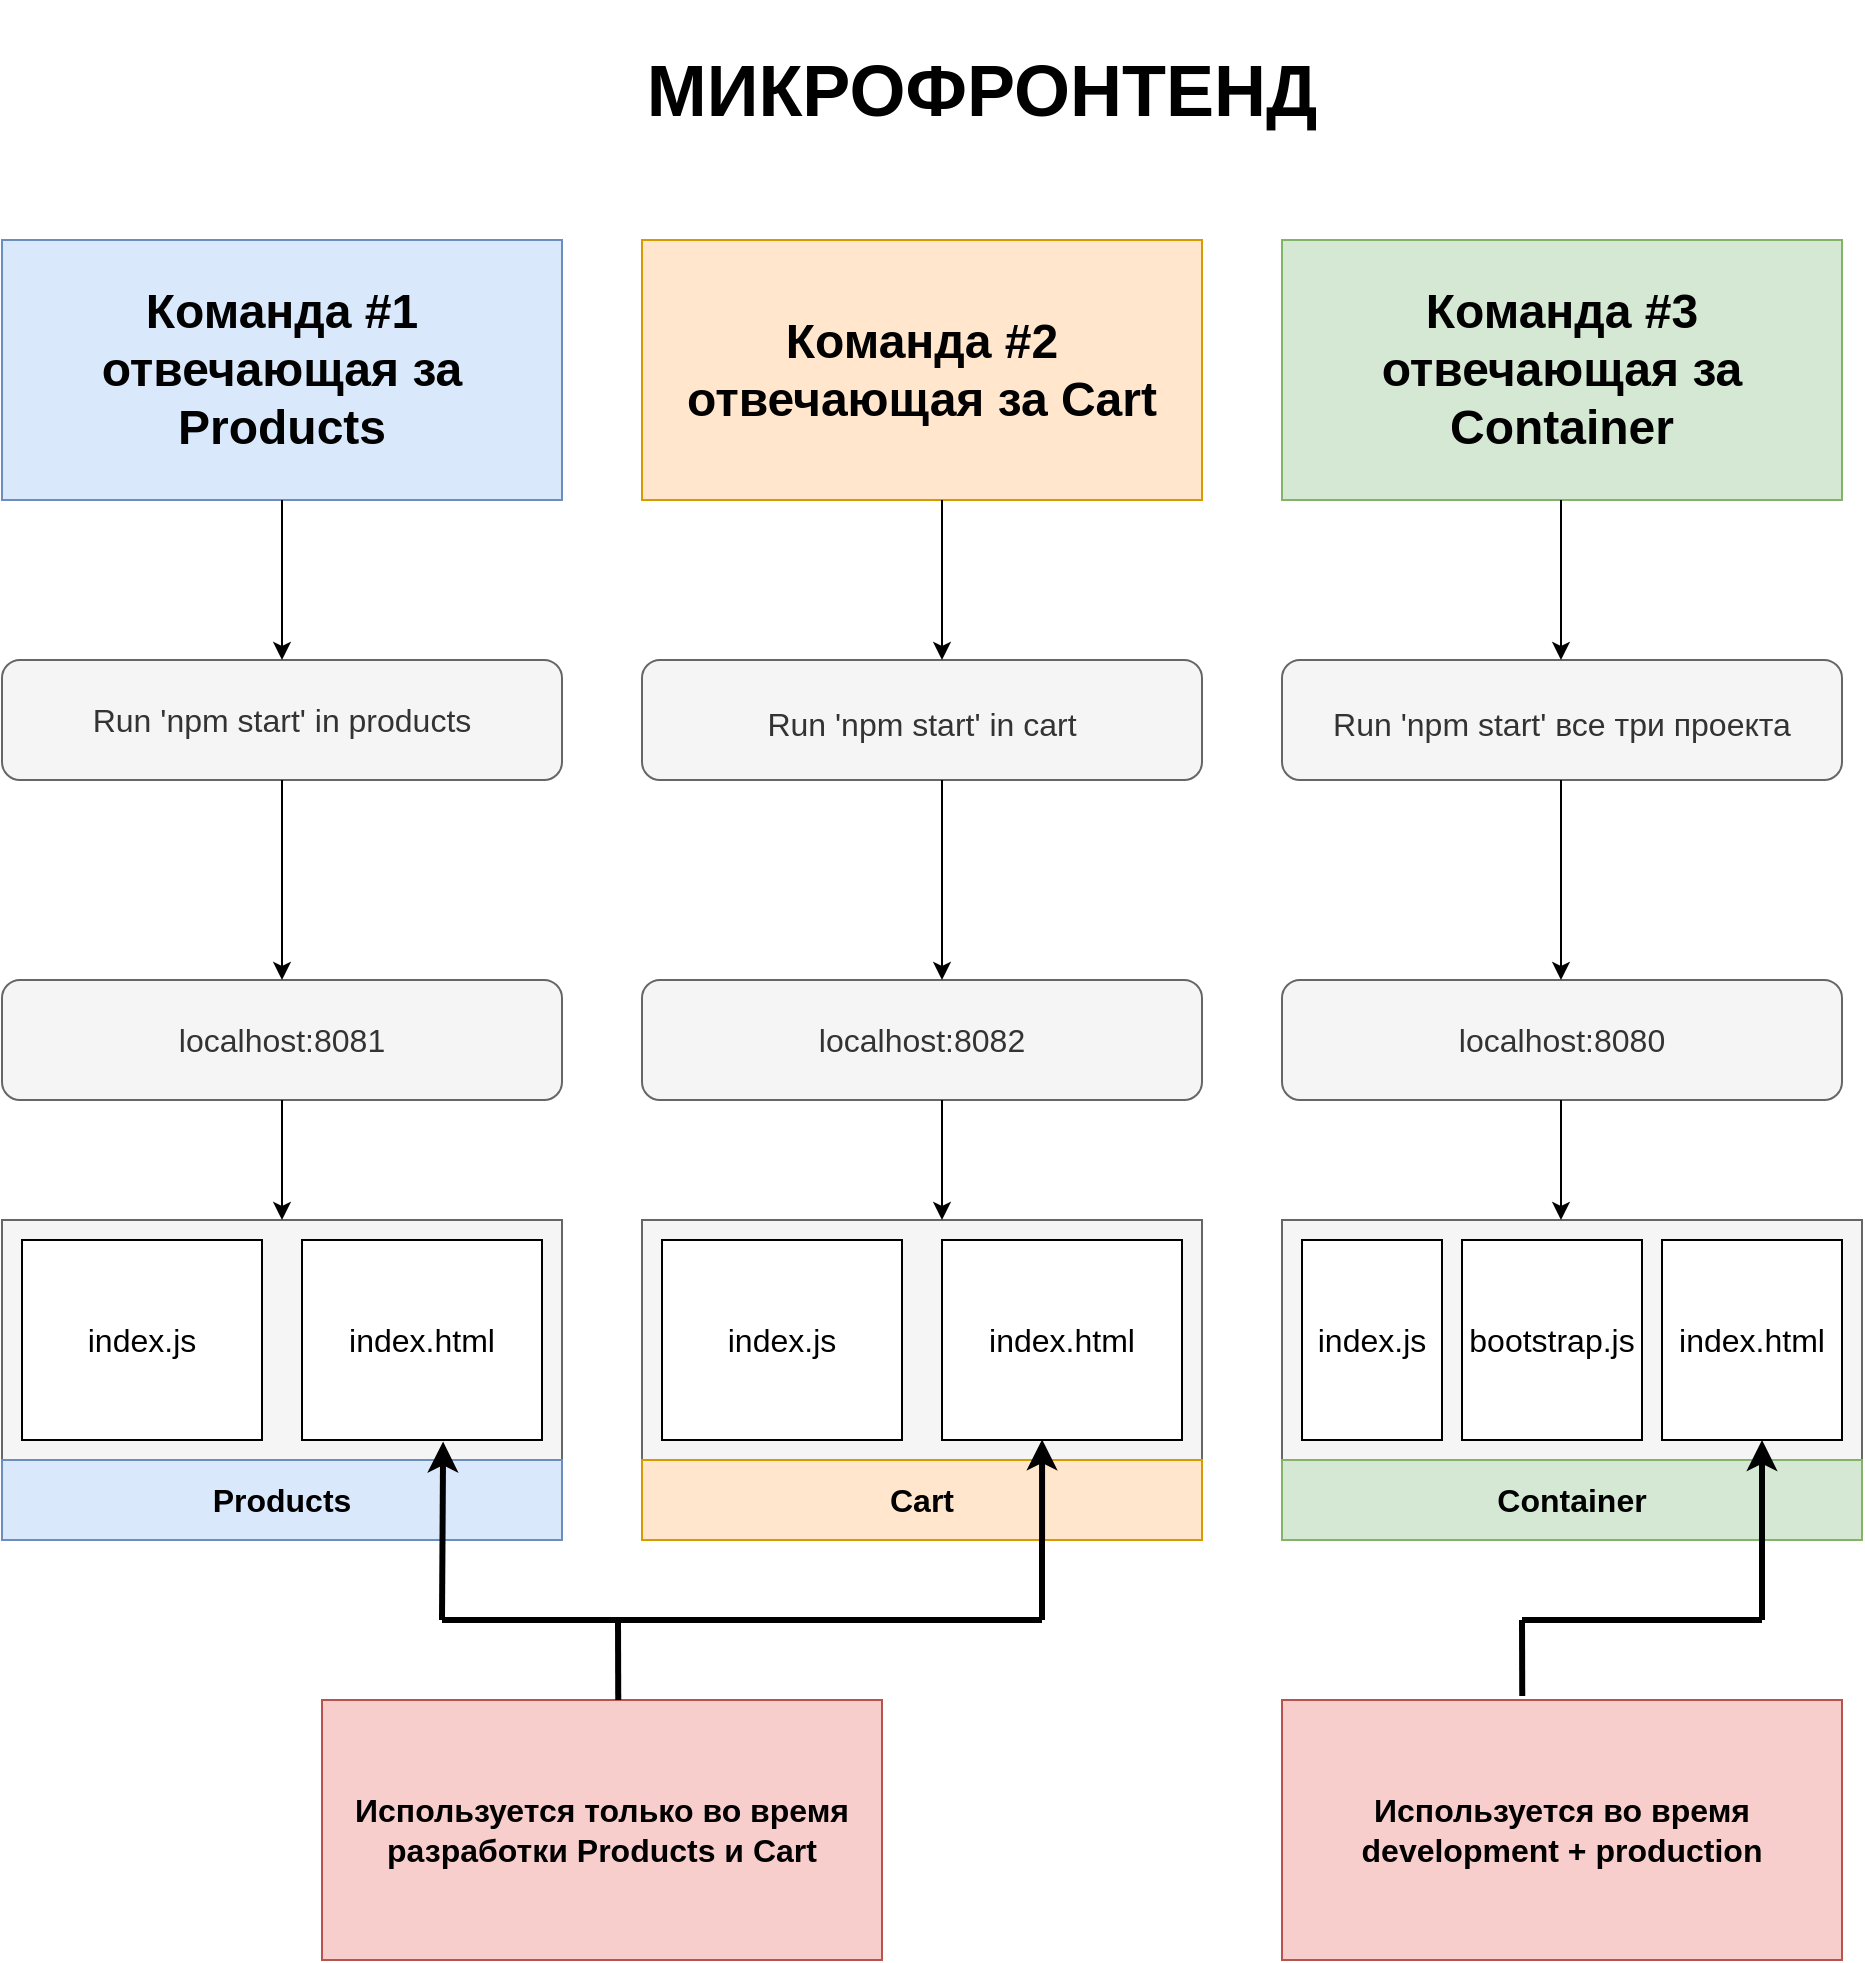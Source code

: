<mxfile version="19.0.1" type="device" pages="2"><diagram id="QUjGZbIf0yh21scdyDqU" name="microfrontend-1"><mxGraphModel dx="1100" dy="1258" grid="1" gridSize="10" guides="1" tooltips="1" connect="1" arrows="1" fold="1" page="1" pageScale="1" pageWidth="850" pageHeight="1100" math="0" shadow="0"><root><mxCell id="0"/><mxCell id="1" parent="0"/><mxCell id="-SSLKKsF27m7JXYStQ84-1" value="Команда #1 отвечающая за Products" style="rounded=0;whiteSpace=wrap;html=1;fillColor=#dae8fc;strokeColor=#6c8ebf;fontSize=24;fontStyle=1" vertex="1" parent="1"><mxGeometry x="80" y="160" width="280" height="130" as="geometry"/></mxCell><mxCell id="-SSLKKsF27m7JXYStQ84-2" value="&lt;span style=&quot;font-size: 24px;&quot;&gt;Команда #2 отвечающая за Cart&lt;/span&gt;" style="rounded=0;whiteSpace=wrap;html=1;fillColor=#ffe6cc;strokeColor=#d79b00;fontSize=24;fontStyle=1" vertex="1" parent="1"><mxGeometry x="400" y="160" width="280" height="130" as="geometry"/></mxCell><mxCell id="-SSLKKsF27m7JXYStQ84-3" value="&lt;span style=&quot;font-size: 24px;&quot;&gt;Команда #3 отвечающая за Container&lt;/span&gt;" style="rounded=0;whiteSpace=wrap;html=1;fillColor=#d5e8d4;strokeColor=#82b366;fontSize=24;fontStyle=1" vertex="1" parent="1"><mxGeometry x="720" y="160" width="280" height="130" as="geometry"/></mxCell><mxCell id="-SSLKKsF27m7JXYStQ84-4" value="Run 'npm start' in products" style="rounded=1;whiteSpace=wrap;html=1;fontSize=16;fillColor=#f5f5f5;fontColor=#333333;strokeColor=#666666;" vertex="1" parent="1"><mxGeometry x="80" y="370" width="280" height="60" as="geometry"/></mxCell><mxCell id="-SSLKKsF27m7JXYStQ84-5" value="&lt;span style=&quot;font-size: 16px;&quot;&gt;Run 'npm start' in cart&lt;/span&gt;" style="rounded=1;whiteSpace=wrap;html=1;fontSize=24;fillColor=#f5f5f5;fontColor=#333333;strokeColor=#666666;" vertex="1" parent="1"><mxGeometry x="400" y="370" width="280" height="60" as="geometry"/></mxCell><mxCell id="-SSLKKsF27m7JXYStQ84-6" value="&lt;span style=&quot;font-size: 16px;&quot;&gt;Run 'npm start' все три проекта&lt;/span&gt;" style="rounded=1;whiteSpace=wrap;html=1;fontSize=24;fillColor=#f5f5f5;fontColor=#333333;strokeColor=#666666;" vertex="1" parent="1"><mxGeometry x="720" y="370" width="280" height="60" as="geometry"/></mxCell><mxCell id="-SSLKKsF27m7JXYStQ84-11" value="localhost:8081" style="rounded=1;whiteSpace=wrap;html=1;fontSize=16;fillColor=#f5f5f5;fontColor=#333333;strokeColor=#666666;" vertex="1" parent="1"><mxGeometry x="80" y="530" width="280" height="60" as="geometry"/></mxCell><mxCell id="-SSLKKsF27m7JXYStQ84-12" value="localhost:8082" style="rounded=1;whiteSpace=wrap;html=1;fontSize=16;fillColor=#f5f5f5;fontColor=#333333;strokeColor=#666666;" vertex="1" parent="1"><mxGeometry x="400" y="530" width="280" height="60" as="geometry"/></mxCell><mxCell id="-SSLKKsF27m7JXYStQ84-13" value="localhost:8080" style="rounded=1;whiteSpace=wrap;html=1;fontSize=16;fillColor=#f5f5f5;fontColor=#333333;strokeColor=#666666;" vertex="1" parent="1"><mxGeometry x="720" y="530" width="280" height="60" as="geometry"/></mxCell><mxCell id="-SSLKKsF27m7JXYStQ84-14" value="" style="endArrow=classic;html=1;rounded=0;fontSize=16;exitX=0.5;exitY=1;exitDx=0;exitDy=0;fontStyle=1" edge="1" parent="1" source="-SSLKKsF27m7JXYStQ84-1" target="-SSLKKsF27m7JXYStQ84-4"><mxGeometry width="50" height="50" relative="1" as="geometry"><mxPoint x="470" y="650" as="sourcePoint"/><mxPoint x="520" y="600" as="targetPoint"/></mxGeometry></mxCell><mxCell id="-SSLKKsF27m7JXYStQ84-15" value="" style="endArrow=classic;html=1;rounded=0;fontSize=16;exitX=0.5;exitY=1;exitDx=0;exitDy=0;fontStyle=1" edge="1" parent="1"><mxGeometry width="50" height="50" relative="1" as="geometry"><mxPoint x="550" y="290" as="sourcePoint"/><mxPoint x="550" y="370" as="targetPoint"/></mxGeometry></mxCell><mxCell id="-SSLKKsF27m7JXYStQ84-16" value="" style="endArrow=classic;html=1;rounded=0;fontSize=16;exitX=0.5;exitY=1;exitDx=0;exitDy=0;fontStyle=1" edge="1" parent="1"><mxGeometry width="50" height="50" relative="1" as="geometry"><mxPoint x="859.5" y="290" as="sourcePoint"/><mxPoint x="859.5" y="370" as="targetPoint"/></mxGeometry></mxCell><mxCell id="-SSLKKsF27m7JXYStQ84-17" value="" style="endArrow=classic;html=1;rounded=0;fontSize=16;exitX=0.5;exitY=1;exitDx=0;exitDy=0;entryX=0.5;entryY=0;entryDx=0;entryDy=0;" edge="1" parent="1" source="-SSLKKsF27m7JXYStQ84-4" target="-SSLKKsF27m7JXYStQ84-11"><mxGeometry width="50" height="50" relative="1" as="geometry"><mxPoint x="470" y="650" as="sourcePoint"/><mxPoint x="520" y="600" as="targetPoint"/></mxGeometry></mxCell><mxCell id="-SSLKKsF27m7JXYStQ84-18" value="" style="endArrow=classic;html=1;rounded=0;fontSize=16;exitX=0.5;exitY=1;exitDx=0;exitDy=0;entryX=0.5;entryY=0;entryDx=0;entryDy=0;" edge="1" parent="1"><mxGeometry width="50" height="50" relative="1" as="geometry"><mxPoint x="550" y="430" as="sourcePoint"/><mxPoint x="550" y="530" as="targetPoint"/></mxGeometry></mxCell><mxCell id="-SSLKKsF27m7JXYStQ84-19" value="" style="endArrow=classic;html=1;rounded=0;fontSize=16;exitX=0.5;exitY=1;exitDx=0;exitDy=0;entryX=0.5;entryY=0;entryDx=0;entryDy=0;" edge="1" parent="1"><mxGeometry width="50" height="50" relative="1" as="geometry"><mxPoint x="859.5" y="430" as="sourcePoint"/><mxPoint x="859.5" y="530" as="targetPoint"/></mxGeometry></mxCell><mxCell id="-SSLKKsF27m7JXYStQ84-20" value="" style="rounded=0;whiteSpace=wrap;html=1;fontSize=16;fillColor=#f5f5f5;fontColor=#333333;strokeColor=#666666;" vertex="1" parent="1"><mxGeometry x="80" y="650" width="280" height="160" as="geometry"/></mxCell><mxCell id="-SSLKKsF27m7JXYStQ84-21" value="" style="rounded=0;whiteSpace=wrap;html=1;fontSize=16;fillColor=#f5f5f5;fontColor=#333333;strokeColor=#666666;" vertex="1" parent="1"><mxGeometry x="400" y="650" width="280" height="160" as="geometry"/></mxCell><mxCell id="-SSLKKsF27m7JXYStQ84-22" value="" style="rounded=0;whiteSpace=wrap;html=1;fontSize=16;fillColor=#f5f5f5;fontColor=#333333;strokeColor=#666666;" vertex="1" parent="1"><mxGeometry x="720" y="650" width="290" height="160" as="geometry"/></mxCell><mxCell id="-SSLKKsF27m7JXYStQ84-23" value="Products" style="rounded=0;whiteSpace=wrap;html=1;fontSize=16;fillColor=#dae8fc;strokeColor=#6c8ebf;fontStyle=1" vertex="1" parent="1"><mxGeometry x="80" y="770" width="280" height="40" as="geometry"/></mxCell><mxCell id="-SSLKKsF27m7JXYStQ84-24" value="Cart" style="rounded=0;whiteSpace=wrap;html=1;fontSize=16;fillColor=#ffe6cc;strokeColor=#d79b00;fontStyle=1" vertex="1" parent="1"><mxGeometry x="400" y="770" width="280" height="40" as="geometry"/></mxCell><mxCell id="-SSLKKsF27m7JXYStQ84-25" value="Container" style="rounded=0;whiteSpace=wrap;html=1;fontSize=16;fillColor=#d5e8d4;strokeColor=#82b366;fontStyle=1" vertex="1" parent="1"><mxGeometry x="720" y="770" width="290" height="40" as="geometry"/></mxCell><mxCell id="-SSLKKsF27m7JXYStQ84-26" value="index.js" style="rounded=0;whiteSpace=wrap;html=1;fontSize=16;" vertex="1" parent="1"><mxGeometry x="90" y="660" width="120" height="100" as="geometry"/></mxCell><mxCell id="-SSLKKsF27m7JXYStQ84-27" value="index.html" style="rounded=0;whiteSpace=wrap;html=1;fontSize=16;" vertex="1" parent="1"><mxGeometry x="230" y="660" width="120" height="100" as="geometry"/></mxCell><mxCell id="-SSLKKsF27m7JXYStQ84-28" value="index.js" style="rounded=0;whiteSpace=wrap;html=1;fontSize=16;" vertex="1" parent="1"><mxGeometry x="410" y="660" width="120" height="100" as="geometry"/></mxCell><mxCell id="-SSLKKsF27m7JXYStQ84-29" value="index.html" style="rounded=0;whiteSpace=wrap;html=1;fontSize=16;" vertex="1" parent="1"><mxGeometry x="550" y="660" width="120" height="100" as="geometry"/></mxCell><mxCell id="-SSLKKsF27m7JXYStQ84-30" value="index.js" style="rounded=0;whiteSpace=wrap;html=1;fontSize=16;" vertex="1" parent="1"><mxGeometry x="730" y="660" width="70" height="100" as="geometry"/></mxCell><mxCell id="-SSLKKsF27m7JXYStQ84-31" value="bootstrap.js" style="rounded=0;whiteSpace=wrap;html=1;fontSize=16;" vertex="1" parent="1"><mxGeometry x="810" y="660" width="90" height="100" as="geometry"/></mxCell><mxCell id="-SSLKKsF27m7JXYStQ84-32" value="index.html" style="rounded=0;whiteSpace=wrap;html=1;fontSize=16;" vertex="1" parent="1"><mxGeometry x="910" y="660" width="90" height="100" as="geometry"/></mxCell><mxCell id="-SSLKKsF27m7JXYStQ84-33" value="" style="endArrow=classic;html=1;rounded=0;fontSize=16;exitX=0.5;exitY=1;exitDx=0;exitDy=0;entryX=0.5;entryY=0;entryDx=0;entryDy=0;" edge="1" parent="1" source="-SSLKKsF27m7JXYStQ84-11" target="-SSLKKsF27m7JXYStQ84-20"><mxGeometry width="50" height="50" relative="1" as="geometry"><mxPoint x="480" y="650" as="sourcePoint"/><mxPoint x="530" y="600" as="targetPoint"/></mxGeometry></mxCell><mxCell id="-SSLKKsF27m7JXYStQ84-34" value="" style="endArrow=classic;html=1;rounded=0;fontSize=16;exitX=0.5;exitY=1;exitDx=0;exitDy=0;entryX=0.5;entryY=0;entryDx=0;entryDy=0;" edge="1" parent="1"><mxGeometry width="50" height="50" relative="1" as="geometry"><mxPoint x="550" y="590" as="sourcePoint"/><mxPoint x="550" y="650" as="targetPoint"/></mxGeometry></mxCell><mxCell id="-SSLKKsF27m7JXYStQ84-35" value="" style="endArrow=classic;html=1;rounded=0;fontSize=16;exitX=0.5;exitY=1;exitDx=0;exitDy=0;entryX=0.5;entryY=0;entryDx=0;entryDy=0;" edge="1" parent="1"><mxGeometry width="50" height="50" relative="1" as="geometry"><mxPoint x="859.5" y="590" as="sourcePoint"/><mxPoint x="859.5" y="650" as="targetPoint"/></mxGeometry></mxCell><mxCell id="-SSLKKsF27m7JXYStQ84-36" value="Используется только во время разработки Products и Cart" style="rounded=0;whiteSpace=wrap;html=1;fillColor=#f8cecc;strokeColor=#b85450;fontSize=16;fontStyle=1" vertex="1" parent="1"><mxGeometry x="240" y="890" width="280" height="130" as="geometry"/></mxCell><mxCell id="-SSLKKsF27m7JXYStQ84-38" value="Используется во время development + production" style="rounded=0;whiteSpace=wrap;html=1;fillColor=#f8cecc;strokeColor=#b85450;fontSize=16;fontStyle=1" vertex="1" parent="1"><mxGeometry x="720" y="890" width="280" height="130" as="geometry"/></mxCell><mxCell id="-SSLKKsF27m7JXYStQ84-39" value="" style="endArrow=none;html=1;rounded=0;fontSize=16;strokeWidth=3;" edge="1" parent="1"><mxGeometry width="50" height="50" relative="1" as="geometry"><mxPoint x="300" y="850" as="sourcePoint"/><mxPoint x="600" y="850" as="targetPoint"/></mxGeometry></mxCell><mxCell id="-SSLKKsF27m7JXYStQ84-40" value="" style="endArrow=none;html=1;rounded=0;fontSize=16;exitX=0.529;exitY=0;exitDx=0;exitDy=0;exitPerimeter=0;strokeWidth=3;" edge="1" parent="1" source="-SSLKKsF27m7JXYStQ84-36"><mxGeometry width="50" height="50" relative="1" as="geometry"><mxPoint x="480" y="650" as="sourcePoint"/><mxPoint x="388" y="850" as="targetPoint"/></mxGeometry></mxCell><mxCell id="-SSLKKsF27m7JXYStQ84-42" value="" style="endArrow=classic;html=1;rounded=0;fontSize=18;entryX=0.588;entryY=1.008;entryDx=0;entryDy=0;entryPerimeter=0;strokeWidth=3;" edge="1" parent="1" target="-SSLKKsF27m7JXYStQ84-27"><mxGeometry width="50" height="50" relative="1" as="geometry"><mxPoint x="300" y="850" as="sourcePoint"/><mxPoint x="630" y="600" as="targetPoint"/></mxGeometry></mxCell><mxCell id="-SSLKKsF27m7JXYStQ84-43" value="" style="endArrow=classic;html=1;rounded=0;fontSize=16;entryX=0.417;entryY=0.997;entryDx=0;entryDy=0;entryPerimeter=0;strokeWidth=3;" edge="1" parent="1" target="-SSLKKsF27m7JXYStQ84-29"><mxGeometry width="50" height="50" relative="1" as="geometry"><mxPoint x="600" y="850" as="sourcePoint"/><mxPoint x="630" y="600" as="targetPoint"/></mxGeometry></mxCell><mxCell id="-SSLKKsF27m7JXYStQ84-44" value="" style="endArrow=none;html=1;rounded=0;fontSize=16;exitX=0.429;exitY=-0.015;exitDx=0;exitDy=0;exitPerimeter=0;strokeWidth=3;" edge="1" parent="1" source="-SSLKKsF27m7JXYStQ84-38"><mxGeometry width="50" height="50" relative="1" as="geometry"><mxPoint x="398.12" y="900" as="sourcePoint"/><mxPoint x="840" y="850" as="targetPoint"/></mxGeometry></mxCell><mxCell id="-SSLKKsF27m7JXYStQ84-45" value="" style="endArrow=none;html=1;rounded=0;fontSize=16;strokeWidth=3;" edge="1" parent="1"><mxGeometry width="50" height="50" relative="1" as="geometry"><mxPoint x="840" y="850" as="sourcePoint"/><mxPoint x="960" y="850" as="targetPoint"/></mxGeometry></mxCell><mxCell id="-SSLKKsF27m7JXYStQ84-46" value="" style="endArrow=classic;html=1;rounded=0;fontSize=16;strokeWidth=3;" edge="1" parent="1"><mxGeometry width="50" height="50" relative="1" as="geometry"><mxPoint x="960" y="850" as="sourcePoint"/><mxPoint x="960" y="760" as="targetPoint"/></mxGeometry></mxCell><mxCell id="QS7MrYH36vtU9Cpj5kBK-1" value="МИКРОФРОНТЕНД" style="text;html=1;strokeColor=none;fillColor=none;align=center;verticalAlign=middle;whiteSpace=wrap;rounded=0;fontSize=36;fontStyle=1" vertex="1" parent="1"><mxGeometry x="185" y="40" width="770" height="90" as="geometry"/></mxCell></root></mxGraphModel></diagram><diagram id="-fDswl8lEm1R_wZzjw-n" name="microfrontend-2"><mxGraphModel dx="935" dy="1069" grid="1" gridSize="10" guides="1" tooltips="1" connect="1" arrows="1" fold="1" page="1" pageScale="1" pageWidth="850" pageHeight="1100" math="0" shadow="0"><root><mxCell id="0"/><mxCell id="1" parent="0"/><mxCell id="oN9NxMpt3-IpIcr5Sol7-1" value="Container" style="rounded=0;whiteSpace=wrap;html=1;fontSize=24;fontStyle=1;fillColor=#e1d5e7;strokeColor=#9673a6;" vertex="1" parent="1"><mxGeometry x="340" y="200" width="200" height="80" as="geometry"/></mxCell><mxCell id="oN9NxMpt3-IpIcr5Sol7-2" value="Marketing" style="rounded=0;whiteSpace=wrap;html=1;fontSize=24;fontStyle=1;fillColor=#dae8fc;strokeColor=#6c8ebf;" vertex="1" parent="1"><mxGeometry x="60" y="400" width="240" height="80" as="geometry"/></mxCell><mxCell id="oN9NxMpt3-IpIcr5Sol7-3" value="Authentication" style="rounded=0;whiteSpace=wrap;html=1;fontSize=24;fontStyle=1;fillColor=#d5e8d4;strokeColor=#82b366;" vertex="1" parent="1"><mxGeometry x="340" y="400" width="200" height="80" as="geometry"/></mxCell><mxCell id="oN9NxMpt3-IpIcr5Sol7-4" value="Dashboard" style="rounded=0;whiteSpace=wrap;html=1;fontSize=24;fontStyle=1;fillColor=#ffe6cc;strokeColor=#d79b00;" vertex="1" parent="1"><mxGeometry x="580" y="400" width="240" height="80" as="geometry"/></mxCell><mxCell id="oN9NxMpt3-IpIcr5Sol7-5" value="React" style="text;html=1;strokeColor=none;fillColor=none;align=center;verticalAlign=middle;whiteSpace=wrap;rounded=0;fontSize=18;fontStyle=1" vertex="1" parent="1"><mxGeometry x="150" y="490" width="60" height="30" as="geometry"/></mxCell><mxCell id="oN9NxMpt3-IpIcr5Sol7-6" value="React" style="text;html=1;strokeColor=none;fillColor=none;align=center;verticalAlign=middle;whiteSpace=wrap;rounded=0;fontSize=18;fontStyle=1" vertex="1" parent="1"><mxGeometry x="415" y="490" width="60" height="30" as="geometry"/></mxCell><mxCell id="oN9NxMpt3-IpIcr5Sol7-7" value="Vue" style="text;html=1;strokeColor=none;fillColor=none;align=center;verticalAlign=middle;whiteSpace=wrap;rounded=0;fontSize=18;fontStyle=1" vertex="1" parent="1"><mxGeometry x="680" y="490" width="60" height="30" as="geometry"/></mxCell><mxCell id="oN9NxMpt3-IpIcr5Sol7-8" value="React" style="text;html=1;strokeColor=none;fillColor=none;align=center;verticalAlign=middle;whiteSpace=wrap;rounded=0;fontSize=18;fontStyle=1" vertex="1" parent="1"><mxGeometry x="410" y="160" width="60" height="30" as="geometry"/></mxCell><mxCell id="oN9NxMpt3-IpIcr5Sol7-9" value="" style="endArrow=classic;html=1;rounded=0;fontSize=18;strokeWidth=3;exitX=0.5;exitY=1;exitDx=0;exitDy=0;" edge="1" parent="1" source="oN9NxMpt3-IpIcr5Sol7-1" target="oN9NxMpt3-IpIcr5Sol7-3"><mxGeometry width="50" height="50" relative="1" as="geometry"><mxPoint x="420" y="690" as="sourcePoint"/><mxPoint x="470" y="640" as="targetPoint"/></mxGeometry></mxCell><mxCell id="oN9NxMpt3-IpIcr5Sol7-10" value="" style="endArrow=none;html=1;rounded=0;fontSize=18;strokeWidth=3;" edge="1" parent="1"><mxGeometry width="50" height="50" relative="1" as="geometry"><mxPoint x="180" y="320" as="sourcePoint"/><mxPoint x="700" y="320" as="targetPoint"/></mxGeometry></mxCell><mxCell id="oN9NxMpt3-IpIcr5Sol7-11" value="" style="endArrow=classic;html=1;rounded=0;fontSize=18;strokeWidth=3;" edge="1" parent="1" target="oN9NxMpt3-IpIcr5Sol7-2"><mxGeometry width="50" height="50" relative="1" as="geometry"><mxPoint x="180" y="320" as="sourcePoint"/><mxPoint x="470" y="640" as="targetPoint"/></mxGeometry></mxCell><mxCell id="oN9NxMpt3-IpIcr5Sol7-12" value="" style="endArrow=classic;html=1;rounded=0;fontSize=18;strokeWidth=3;" edge="1" parent="1" target="oN9NxMpt3-IpIcr5Sol7-4"><mxGeometry width="50" height="50" relative="1" as="geometry"><mxPoint x="700" y="320" as="sourcePoint"/><mxPoint x="470" y="640" as="targetPoint"/></mxGeometry></mxCell><mxCell id="DPfXej14QyfC46C_HQ8f-2" value="МИКРОФРОНТЕНД" style="text;html=1;strokeColor=none;fillColor=none;align=center;verticalAlign=middle;whiteSpace=wrap;rounded=0;fontSize=36;fontStyle=1" vertex="1" parent="1"><mxGeometry x="240" y="30" width="370" height="90" as="geometry"/></mxCell><mxCell id="DPfXej14QyfC46C_HQ8f-3" value="&lt;font style=&quot;font-size: 15px;&quot;&gt;1. Схема построения архитекруты приложения используя микрофронтенд&amp;nbsp;&lt;/font&gt;" style="text;html=1;strokeColor=none;fillColor=none;align=left;verticalAlign=middle;whiteSpace=wrap;rounded=0;fontSize=15;fontColor=#4D4D4D;" vertex="1" parent="1"><mxGeometry x="60" y="560" width="530" height="30" as="geometry"/></mxCell></root></mxGraphModel></diagram></mxfile>